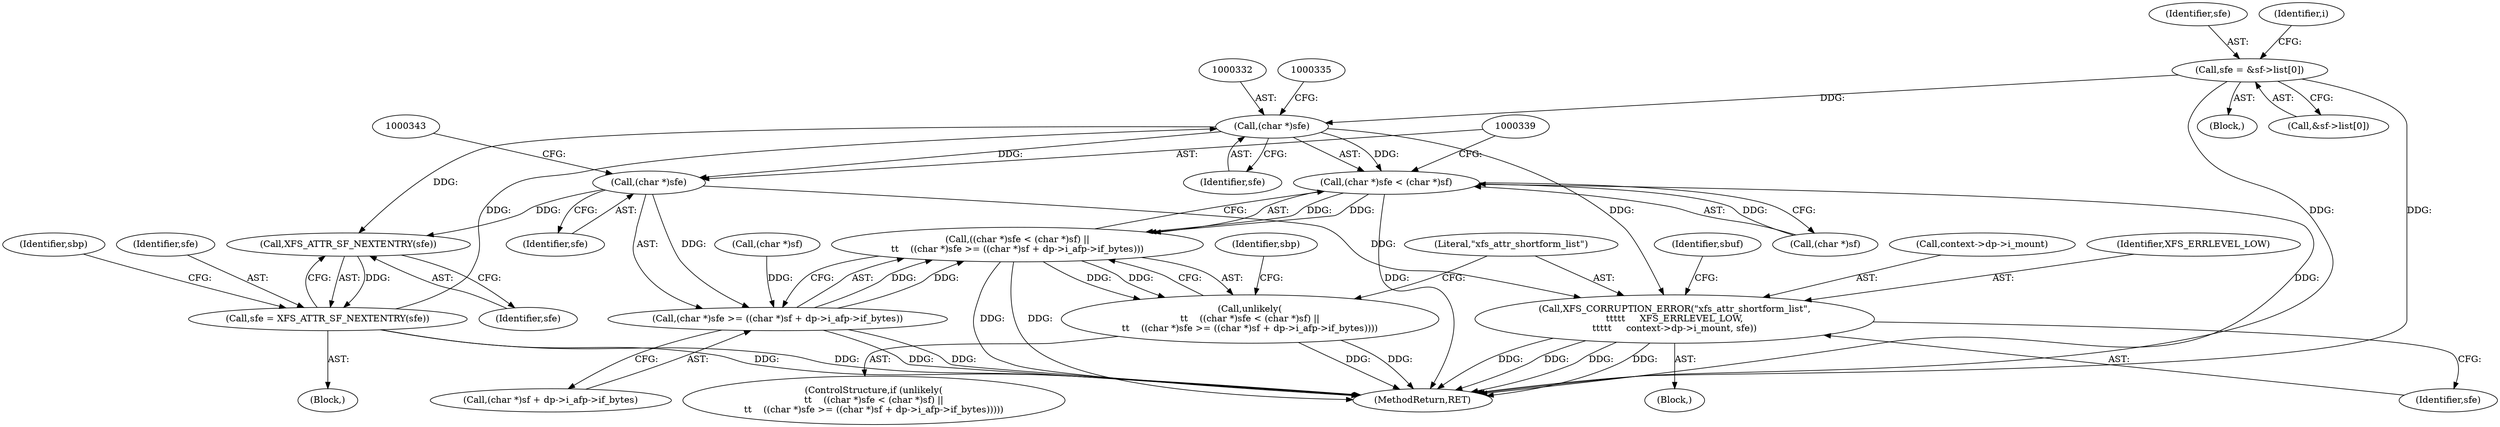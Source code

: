 digraph "0_linux_2e83b79b2d6c78bf1b4aa227938a214dcbddc83f_0@array" {
"1000309" [label="(Call,sfe = &sf->list[0])"];
"1000331" [label="(Call,(char *)sfe)"];
"1000330" [label="(Call,(char *)sfe < (char *)sf)"];
"1000329" [label="(Call,((char *)sfe < (char *)sf) ||\n\t\t    ((char *)sfe >= ((char *)sf + dp->i_afp->if_bytes)))"];
"1000328" [label="(Call,unlikely(\n\t\t    ((char *)sfe < (char *)sf) ||\n\t\t    ((char *)sfe >= ((char *)sf + dp->i_afp->if_bytes))))"];
"1000338" [label="(Call,(char *)sfe)"];
"1000337" [label="(Call,(char *)sfe >= ((char *)sf + dp->i_afp->if_bytes))"];
"1000351" [label="(Call,XFS_CORRUPTION_ERROR(\"xfs_attr_shortform_list\",\n\t\t\t\t\t     XFS_ERRLEVEL_LOW,\n\t\t\t\t\t     context->dp->i_mount, sfe))"];
"1000411" [label="(Call,XFS_ATTR_SF_NEXTENTRY(sfe))"];
"1000409" [label="(Call,sfe = XFS_ATTR_SF_NEXTENTRY(sfe))"];
"1000414" [label="(Identifier,sbp)"];
"1000409" [label="(Call,sfe = XFS_ATTR_SF_NEXTENTRY(sfe))"];
"1000410" [label="(Identifier,sfe)"];
"1000333" [label="(Identifier,sfe)"];
"1000305" [label="(Block,)"];
"1000350" [label="(Block,)"];
"1000412" [label="(Identifier,sfe)"];
"1000568" [label="(MethodReturn,RET)"];
"1000310" [label="(Identifier,sfe)"];
"1000342" [label="(Call,(char *)sf)"];
"1000352" [label="(Literal,\"xfs_attr_shortform_list\")"];
"1000326" [label="(Block,)"];
"1000338" [label="(Call,(char *)sfe)"];
"1000334" [label="(Call,(char *)sf)"];
"1000327" [label="(ControlStructure,if (unlikely(\n\t\t    ((char *)sfe < (char *)sf) ||\n\t\t    ((char *)sfe >= ((char *)sf + dp->i_afp->if_bytes)))))"];
"1000337" [label="(Call,(char *)sfe >= ((char *)sf + dp->i_afp->if_bytes))"];
"1000361" [label="(Identifier,sbuf)"];
"1000411" [label="(Call,XFS_ATTR_SF_NEXTENTRY(sfe))"];
"1000359" [label="(Identifier,sfe)"];
"1000341" [label="(Call,(char *)sf + dp->i_afp->if_bytes)"];
"1000340" [label="(Identifier,sfe)"];
"1000331" [label="(Call,(char *)sfe)"];
"1000328" [label="(Call,unlikely(\n\t\t    ((char *)sfe < (char *)sf) ||\n\t\t    ((char *)sfe >= ((char *)sf + dp->i_afp->if_bytes))))"];
"1000309" [label="(Call,sfe = &sf->list[0])"];
"1000318" [label="(Identifier,i)"];
"1000367" [label="(Identifier,sbp)"];
"1000330" [label="(Call,(char *)sfe < (char *)sf)"];
"1000354" [label="(Call,context->dp->i_mount)"];
"1000353" [label="(Identifier,XFS_ERRLEVEL_LOW)"];
"1000329" [label="(Call,((char *)sfe < (char *)sf) ||\n\t\t    ((char *)sfe >= ((char *)sf + dp->i_afp->if_bytes)))"];
"1000351" [label="(Call,XFS_CORRUPTION_ERROR(\"xfs_attr_shortform_list\",\n\t\t\t\t\t     XFS_ERRLEVEL_LOW,\n\t\t\t\t\t     context->dp->i_mount, sfe))"];
"1000311" [label="(Call,&sf->list[0])"];
"1000309" -> "1000305"  [label="AST: "];
"1000309" -> "1000311"  [label="CFG: "];
"1000310" -> "1000309"  [label="AST: "];
"1000311" -> "1000309"  [label="AST: "];
"1000318" -> "1000309"  [label="CFG: "];
"1000309" -> "1000568"  [label="DDG: "];
"1000309" -> "1000568"  [label="DDG: "];
"1000309" -> "1000331"  [label="DDG: "];
"1000331" -> "1000330"  [label="AST: "];
"1000331" -> "1000333"  [label="CFG: "];
"1000332" -> "1000331"  [label="AST: "];
"1000333" -> "1000331"  [label="AST: "];
"1000335" -> "1000331"  [label="CFG: "];
"1000331" -> "1000330"  [label="DDG: "];
"1000409" -> "1000331"  [label="DDG: "];
"1000331" -> "1000338"  [label="DDG: "];
"1000331" -> "1000351"  [label="DDG: "];
"1000331" -> "1000411"  [label="DDG: "];
"1000330" -> "1000329"  [label="AST: "];
"1000330" -> "1000334"  [label="CFG: "];
"1000334" -> "1000330"  [label="AST: "];
"1000339" -> "1000330"  [label="CFG: "];
"1000329" -> "1000330"  [label="CFG: "];
"1000330" -> "1000568"  [label="DDG: "];
"1000330" -> "1000568"  [label="DDG: "];
"1000330" -> "1000329"  [label="DDG: "];
"1000330" -> "1000329"  [label="DDG: "];
"1000334" -> "1000330"  [label="DDG: "];
"1000329" -> "1000328"  [label="AST: "];
"1000329" -> "1000337"  [label="CFG: "];
"1000337" -> "1000329"  [label="AST: "];
"1000328" -> "1000329"  [label="CFG: "];
"1000329" -> "1000568"  [label="DDG: "];
"1000329" -> "1000568"  [label="DDG: "];
"1000329" -> "1000328"  [label="DDG: "];
"1000329" -> "1000328"  [label="DDG: "];
"1000337" -> "1000329"  [label="DDG: "];
"1000337" -> "1000329"  [label="DDG: "];
"1000328" -> "1000327"  [label="AST: "];
"1000352" -> "1000328"  [label="CFG: "];
"1000367" -> "1000328"  [label="CFG: "];
"1000328" -> "1000568"  [label="DDG: "];
"1000328" -> "1000568"  [label="DDG: "];
"1000338" -> "1000337"  [label="AST: "];
"1000338" -> "1000340"  [label="CFG: "];
"1000339" -> "1000338"  [label="AST: "];
"1000340" -> "1000338"  [label="AST: "];
"1000343" -> "1000338"  [label="CFG: "];
"1000338" -> "1000337"  [label="DDG: "];
"1000338" -> "1000351"  [label="DDG: "];
"1000338" -> "1000411"  [label="DDG: "];
"1000337" -> "1000341"  [label="CFG: "];
"1000341" -> "1000337"  [label="AST: "];
"1000337" -> "1000568"  [label="DDG: "];
"1000337" -> "1000568"  [label="DDG: "];
"1000342" -> "1000337"  [label="DDG: "];
"1000351" -> "1000350"  [label="AST: "];
"1000351" -> "1000359"  [label="CFG: "];
"1000352" -> "1000351"  [label="AST: "];
"1000353" -> "1000351"  [label="AST: "];
"1000354" -> "1000351"  [label="AST: "];
"1000359" -> "1000351"  [label="AST: "];
"1000361" -> "1000351"  [label="CFG: "];
"1000351" -> "1000568"  [label="DDG: "];
"1000351" -> "1000568"  [label="DDG: "];
"1000351" -> "1000568"  [label="DDG: "];
"1000351" -> "1000568"  [label="DDG: "];
"1000411" -> "1000409"  [label="AST: "];
"1000411" -> "1000412"  [label="CFG: "];
"1000412" -> "1000411"  [label="AST: "];
"1000409" -> "1000411"  [label="CFG: "];
"1000411" -> "1000409"  [label="DDG: "];
"1000409" -> "1000326"  [label="AST: "];
"1000410" -> "1000409"  [label="AST: "];
"1000414" -> "1000409"  [label="CFG: "];
"1000409" -> "1000568"  [label="DDG: "];
"1000409" -> "1000568"  [label="DDG: "];
}
